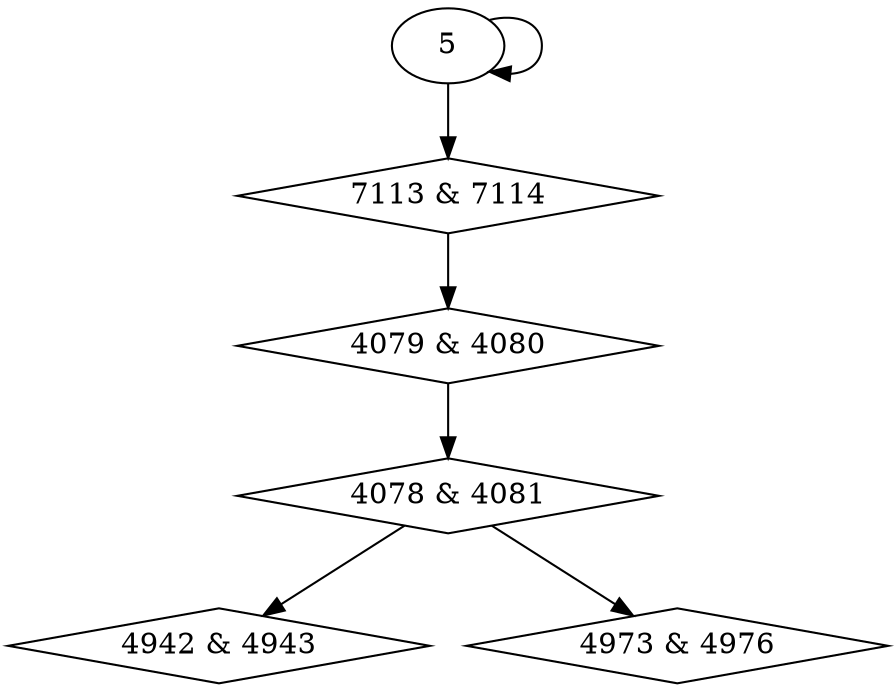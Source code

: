 digraph {
0 [label = "4078 & 4081", shape = diamond];
1 [label = "4079 & 4080", shape = diamond];
2 [label = "4942 & 4943", shape = diamond];
3 [label = "4973 & 4976", shape = diamond];
4 [label = "7113 & 7114", shape = diamond];
1 -> 0;
4 -> 1;
0 -> 2;
0 -> 3;
5 -> 4;
5 -> 5;
}
